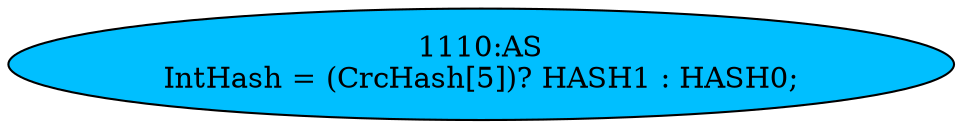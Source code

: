 strict digraph "" {
	node [label="\N"];
	"1110:AS"	 [ast="<pyverilog.vparser.ast.Assign object at 0x7fb430332590>",
		def_var="['IntHash']",
		fillcolor=deepskyblue,
		label="1110:AS
IntHash = (CrcHash[5])? HASH1 : HASH0;",
		statements="[]",
		style=filled,
		typ=Assign,
		use_var="['CrcHash', 'HASH1', 'HASH0']"];
}
